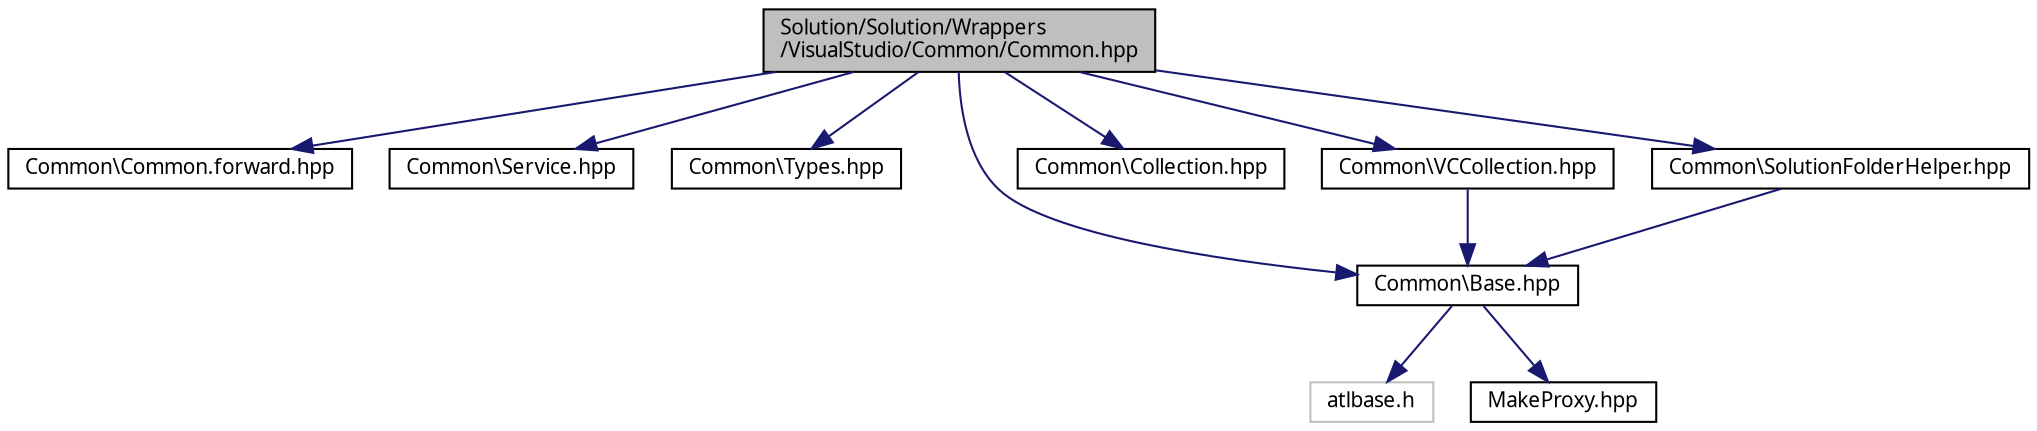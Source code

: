 digraph "Solution/Solution/Wrappers/VisualStudio/Common/Common.hpp"
{
 // INTERACTIVE_SVG=YES
  edge [fontname="Verdana",fontsize="10",labelfontname="Verdana",labelfontsize="10"];
  node [fontname="Verdana",fontsize="10",shape=record];
  Node1 [label="Solution/Solution/Wrappers\l/VisualStudio/Common/Common.hpp",height=0.2,width=0.4,color="black", fillcolor="grey75", style="filled", fontcolor="black"];
  Node1 -> Node2 [color="midnightblue",fontsize="10",style="solid",fontname="Verdana"];
  Node2 [label="Common\\Common.forward.hpp",height=0.2,width=0.4,color="black", fillcolor="white", style="filled",URL="$_common_8forward_8hpp_source.html"];
  Node1 -> Node3 [color="midnightblue",fontsize="10",style="solid",fontname="Verdana"];
  Node3 [label="Common\\Service.hpp",height=0.2,width=0.4,color="black", fillcolor="white", style="filled",URL="$_service_8hpp_source.html"];
  Node1 -> Node4 [color="midnightblue",fontsize="10",style="solid",fontname="Verdana"];
  Node4 [label="Common\\Types.hpp",height=0.2,width=0.4,color="black", fillcolor="white", style="filled",URL="$_types_8hpp.html"];
  Node1 -> Node5 [color="midnightblue",fontsize="10",style="solid",fontname="Verdana"];
  Node5 [label="Common\\Base.hpp",height=0.2,width=0.4,color="black", fillcolor="white", style="filled",URL="$_base_8hpp_source.html"];
  Node5 -> Node6 [color="midnightblue",fontsize="10",style="solid",fontname="Verdana"];
  Node6 [label="atlbase.h",height=0.2,width=0.4,color="grey75", fillcolor="white", style="filled"];
  Node5 -> Node7 [color="midnightblue",fontsize="10",style="solid",fontname="Verdana"];
  Node7 [label="MakeProxy.hpp",height=0.2,width=0.4,color="black", fillcolor="white", style="filled",URL="$_make_proxy_8hpp_source.html"];
  Node1 -> Node8 [color="midnightblue",fontsize="10",style="solid",fontname="Verdana"];
  Node8 [label="Common\\Collection.hpp",height=0.2,width=0.4,color="black", fillcolor="white", style="filled",URL="$_collection_8hpp_source.html"];
  Node1 -> Node9 [color="midnightblue",fontsize="10",style="solid",fontname="Verdana"];
  Node9 [label="Common\\VCCollection.hpp",height=0.2,width=0.4,color="black", fillcolor="white", style="filled",URL="$_v_c_collection_8hpp_source.html"];
  Node9 -> Node5 [color="midnightblue",fontsize="10",style="solid",fontname="Verdana"];
  Node1 -> Node10 [color="midnightblue",fontsize="10",style="solid",fontname="Verdana"];
  Node10 [label="Common\\SolutionFolderHelper.hpp",height=0.2,width=0.4,color="black", fillcolor="white", style="filled",URL="$_solution_folder_helper_8hpp_source.html"];
  Node10 -> Node5 [color="midnightblue",fontsize="10",style="solid",fontname="Verdana"];
}
